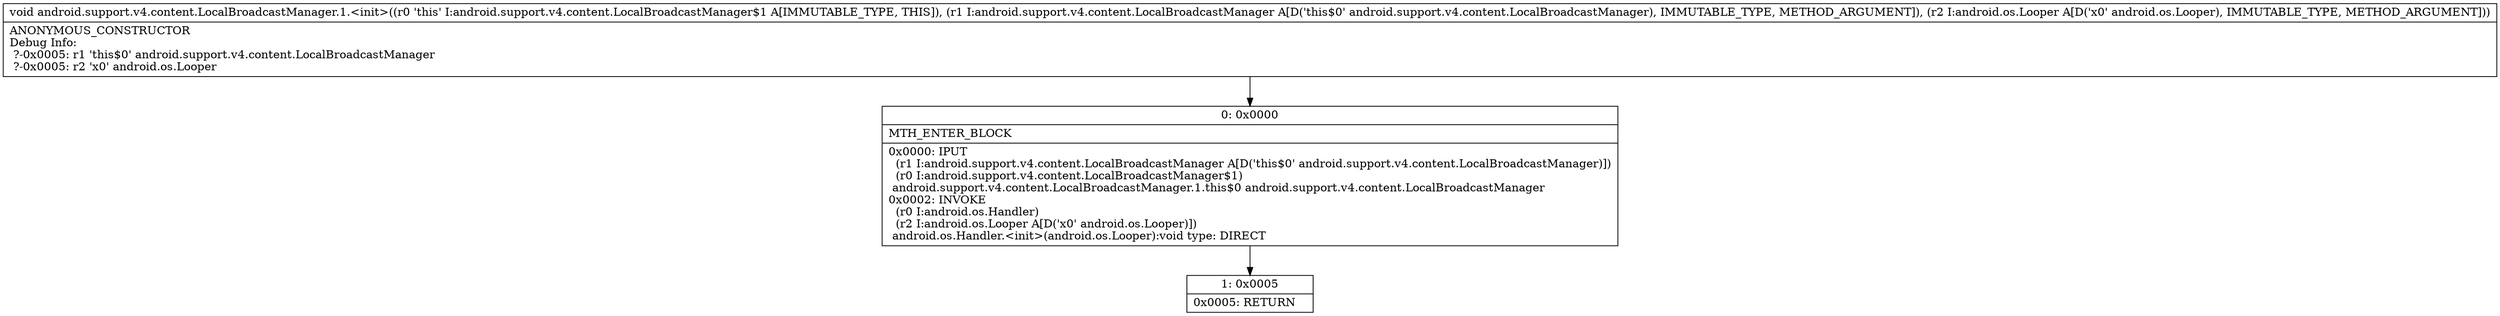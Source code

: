 digraph "CFG forandroid.support.v4.content.LocalBroadcastManager.1.\<init\>(Landroid\/support\/v4\/content\/LocalBroadcastManager;Landroid\/os\/Looper;)V" {
Node_0 [shape=record,label="{0\:\ 0x0000|MTH_ENTER_BLOCK\l|0x0000: IPUT  \l  (r1 I:android.support.v4.content.LocalBroadcastManager A[D('this$0' android.support.v4.content.LocalBroadcastManager)])\l  (r0 I:android.support.v4.content.LocalBroadcastManager$1)\l android.support.v4.content.LocalBroadcastManager.1.this$0 android.support.v4.content.LocalBroadcastManager \l0x0002: INVOKE  \l  (r0 I:android.os.Handler)\l  (r2 I:android.os.Looper A[D('x0' android.os.Looper)])\l android.os.Handler.\<init\>(android.os.Looper):void type: DIRECT \l}"];
Node_1 [shape=record,label="{1\:\ 0x0005|0x0005: RETURN   \l}"];
MethodNode[shape=record,label="{void android.support.v4.content.LocalBroadcastManager.1.\<init\>((r0 'this' I:android.support.v4.content.LocalBroadcastManager$1 A[IMMUTABLE_TYPE, THIS]), (r1 I:android.support.v4.content.LocalBroadcastManager A[D('this$0' android.support.v4.content.LocalBroadcastManager), IMMUTABLE_TYPE, METHOD_ARGUMENT]), (r2 I:android.os.Looper A[D('x0' android.os.Looper), IMMUTABLE_TYPE, METHOD_ARGUMENT]))  | ANONYMOUS_CONSTRUCTOR\lDebug Info:\l  ?\-0x0005: r1 'this$0' android.support.v4.content.LocalBroadcastManager\l  ?\-0x0005: r2 'x0' android.os.Looper\l}"];
MethodNode -> Node_0;
Node_0 -> Node_1;
}

